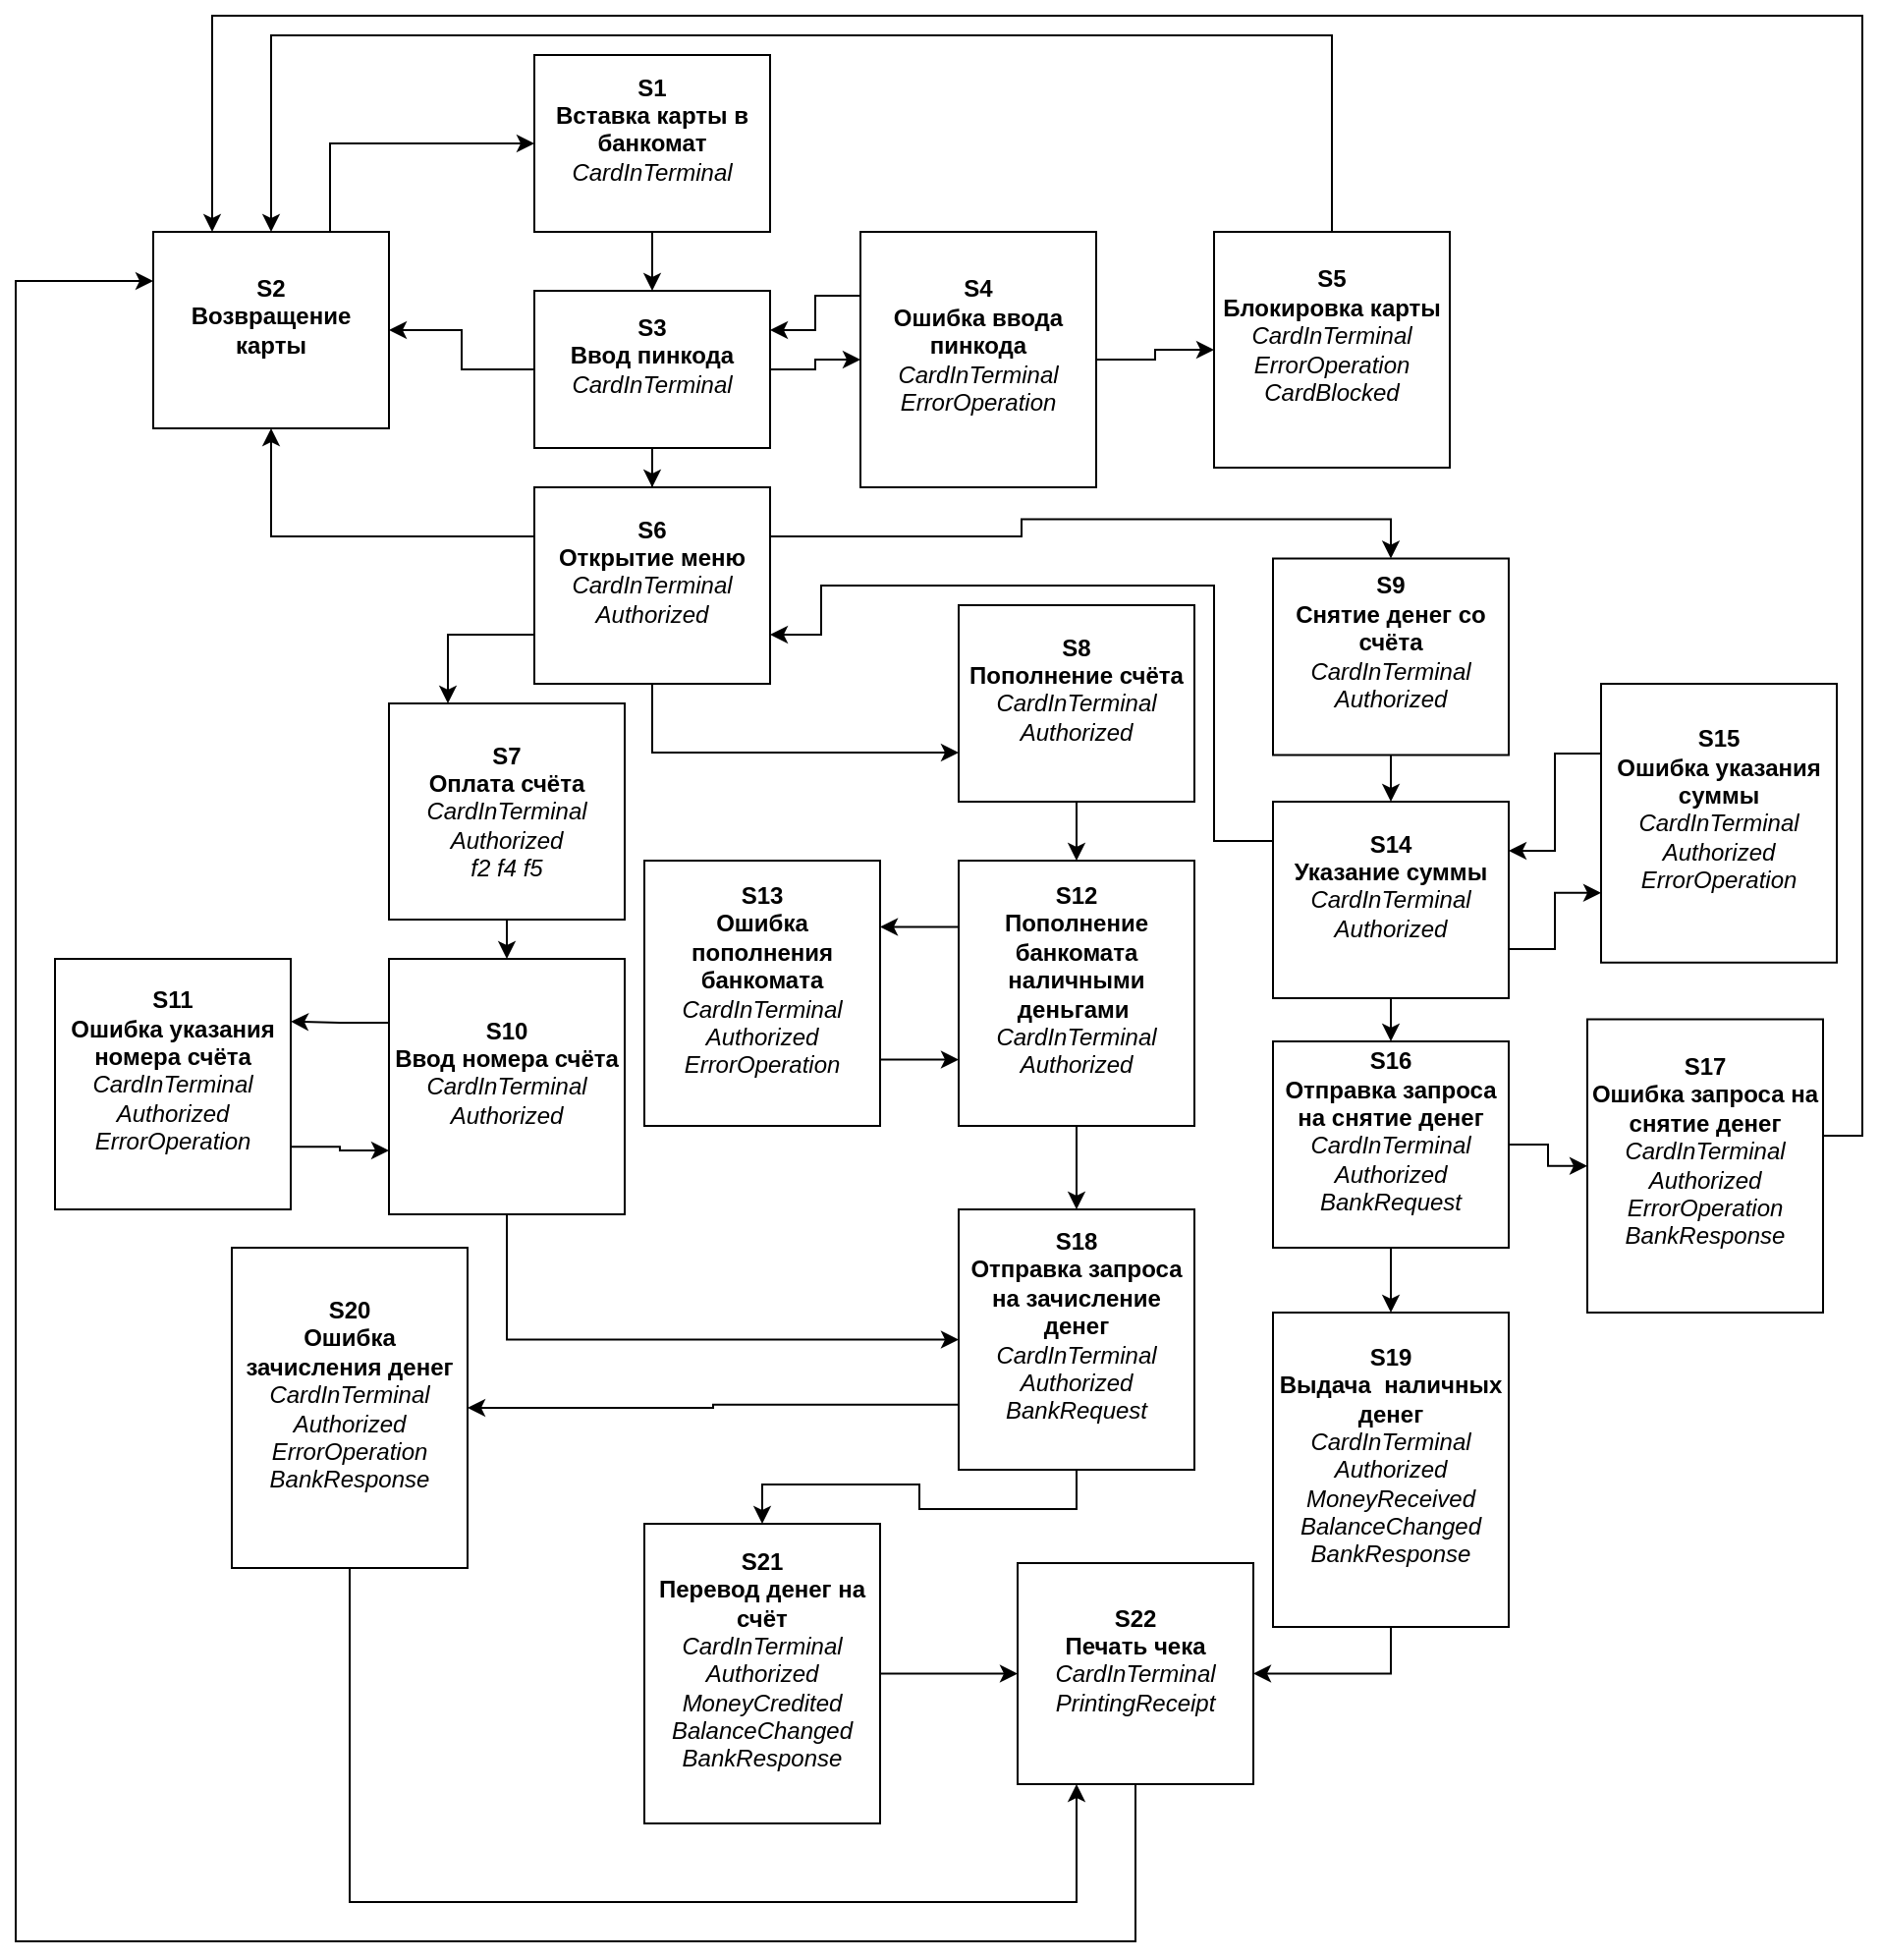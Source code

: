 <mxfile version="26.0.6">
  <diagram name="Страница — 1" id="MfmmzXRaUREnEQT_HFqd">
    <mxGraphModel dx="989" dy="514" grid="1" gridSize="10" guides="1" tooltips="1" connect="1" arrows="1" fold="1" page="1" pageScale="1" pageWidth="1000" pageHeight="1000" math="0" shadow="0">
      <root>
        <mxCell id="0" />
        <mxCell id="1" parent="0" />
        <mxCell id="fk-1AsTx806Ikf02iE31-6" value="" style="edgeStyle=orthogonalEdgeStyle;rounded=0;orthogonalLoop=1;jettySize=auto;html=1;" parent="1" source="fk-1AsTx806Ikf02iE31-1" target="fk-1AsTx806Ikf02iE31-2" edge="1">
          <mxGeometry relative="1" as="geometry" />
        </mxCell>
        <mxCell id="fk-1AsTx806Ikf02iE31-1" value="&lt;b&gt;S1&lt;/b&gt;&lt;div&gt;&lt;b&gt;Вставка карты в банкомат&lt;/b&gt;&lt;/div&gt;&lt;div&gt;&lt;i&gt;CardInTerminal&lt;/i&gt;&lt;/div&gt;&lt;div&gt;&lt;br&gt;&lt;/div&gt;" style="rounded=0;whiteSpace=wrap;html=1;" parent="1" vertex="1">
          <mxGeometry x="284" y="30" width="120" height="90" as="geometry" />
        </mxCell>
        <mxCell id="fk-1AsTx806Ikf02iE31-7" value="" style="edgeStyle=orthogonalEdgeStyle;rounded=0;orthogonalLoop=1;jettySize=auto;html=1;" parent="1" source="fk-1AsTx806Ikf02iE31-2" target="fk-1AsTx806Ikf02iE31-4" edge="1">
          <mxGeometry relative="1" as="geometry" />
        </mxCell>
        <mxCell id="fk-1AsTx806Ikf02iE31-8" value="" style="edgeStyle=orthogonalEdgeStyle;rounded=0;orthogonalLoop=1;jettySize=auto;html=1;" parent="1" source="fk-1AsTx806Ikf02iE31-2" target="fk-1AsTx806Ikf02iE31-3" edge="1">
          <mxGeometry relative="1" as="geometry" />
        </mxCell>
        <mxCell id="fk-1AsTx806Ikf02iE31-13" value="" style="edgeStyle=orthogonalEdgeStyle;rounded=0;orthogonalLoop=1;jettySize=auto;html=1;" parent="1" source="fk-1AsTx806Ikf02iE31-2" target="fk-1AsTx806Ikf02iE31-12" edge="1">
          <mxGeometry relative="1" as="geometry" />
        </mxCell>
        <mxCell id="fk-1AsTx806Ikf02iE31-2" value="&lt;b&gt;S3&lt;/b&gt;&lt;div&gt;&lt;b&gt;Ввод пинкода&lt;/b&gt;&lt;/div&gt;&lt;div&gt;&lt;i&gt;CardInTerminal&lt;/i&gt;&lt;/div&gt;&lt;div&gt;&lt;br&gt;&lt;/div&gt;" style="rounded=0;whiteSpace=wrap;html=1;" parent="1" vertex="1">
          <mxGeometry x="284" y="150" width="120" height="80" as="geometry" />
        </mxCell>
        <mxCell id="dDWNQDVlqyrd8NBQg2Ad-29" style="edgeStyle=orthogonalEdgeStyle;rounded=0;orthogonalLoop=1;jettySize=auto;html=1;exitX=0.75;exitY=0;exitDx=0;exitDy=0;entryX=0;entryY=0.5;entryDx=0;entryDy=0;" edge="1" parent="1" source="fk-1AsTx806Ikf02iE31-3" target="fk-1AsTx806Ikf02iE31-1">
          <mxGeometry relative="1" as="geometry" />
        </mxCell>
        <mxCell id="fk-1AsTx806Ikf02iE31-3" value="&lt;b&gt;S2&lt;/b&gt;&lt;div&gt;&lt;b&gt;Возвращение карты&lt;/b&gt;&lt;/div&gt;&lt;div&gt;&lt;br&gt;&lt;/div&gt;" style="rounded=0;whiteSpace=wrap;html=1;" parent="1" vertex="1">
          <mxGeometry x="90" y="120" width="120" height="100" as="geometry" />
        </mxCell>
        <mxCell id="fk-1AsTx806Ikf02iE31-9" value="" style="edgeStyle=orthogonalEdgeStyle;rounded=0;orthogonalLoop=1;jettySize=auto;html=1;" parent="1" source="fk-1AsTx806Ikf02iE31-4" target="fk-1AsTx806Ikf02iE31-5" edge="1">
          <mxGeometry relative="1" as="geometry" />
        </mxCell>
        <mxCell id="fk-1AsTx806Ikf02iE31-10" style="edgeStyle=orthogonalEdgeStyle;rounded=0;orthogonalLoop=1;jettySize=auto;html=1;exitX=0;exitY=0.25;exitDx=0;exitDy=0;entryX=1;entryY=0.25;entryDx=0;entryDy=0;" parent="1" source="fk-1AsTx806Ikf02iE31-4" target="fk-1AsTx806Ikf02iE31-2" edge="1">
          <mxGeometry relative="1" as="geometry" />
        </mxCell>
        <mxCell id="fk-1AsTx806Ikf02iE31-4" value="&lt;b&gt;S4&lt;/b&gt;&lt;div&gt;&lt;b&gt;Ошибка ввода пинкода&lt;/b&gt;&lt;/div&gt;&lt;div&gt;&lt;i&gt;CardInTerminal&lt;/i&gt;&lt;/div&gt;&lt;div&gt;&lt;i&gt;ErrorOperation&lt;/i&gt;&lt;/div&gt;&lt;div&gt;&lt;br&gt;&lt;/div&gt;" style="rounded=0;whiteSpace=wrap;html=1;" parent="1" vertex="1">
          <mxGeometry x="450" y="120" width="120" height="130" as="geometry" />
        </mxCell>
        <mxCell id="dDWNQDVlqyrd8NBQg2Ad-28" style="edgeStyle=orthogonalEdgeStyle;rounded=0;orthogonalLoop=1;jettySize=auto;html=1;exitX=0.5;exitY=0;exitDx=0;exitDy=0;entryX=0.5;entryY=0;entryDx=0;entryDy=0;" edge="1" parent="1" source="fk-1AsTx806Ikf02iE31-5" target="fk-1AsTx806Ikf02iE31-3">
          <mxGeometry relative="1" as="geometry">
            <Array as="points">
              <mxPoint x="690" y="20" />
              <mxPoint x="150" y="20" />
            </Array>
          </mxGeometry>
        </mxCell>
        <mxCell id="fk-1AsTx806Ikf02iE31-5" value="&lt;b&gt;S5&lt;/b&gt;&lt;div&gt;&lt;b&gt;Блокировка карты&lt;/b&gt;&lt;/div&gt;&lt;div&gt;&lt;div&gt;&lt;i style=&quot;background-color: transparent; color: light-dark(rgb(0, 0, 0), rgb(255, 255, 255));&quot;&gt;CardInTerminal&lt;/i&gt;&lt;/div&gt;&lt;div&gt;&lt;i style=&quot;background-color: transparent; color: light-dark(rgb(0, 0, 0), rgb(255, 255, 255));&quot;&gt;ErrorOperation&lt;/i&gt;&lt;/div&gt;&lt;/div&gt;&lt;div&gt;&lt;i&gt;CardBlocked&lt;/i&gt;&lt;/div&gt;&lt;div&gt;&lt;br&gt;&lt;/div&gt;" style="rounded=0;whiteSpace=wrap;html=1;" parent="1" vertex="1">
          <mxGeometry x="630" y="120" width="120" height="120" as="geometry" />
        </mxCell>
        <mxCell id="fk-1AsTx806Ikf02iE31-55" style="edgeStyle=orthogonalEdgeStyle;rounded=0;orthogonalLoop=1;jettySize=auto;html=1;exitX=0;exitY=0.25;exitDx=0;exitDy=0;entryX=0.5;entryY=1;entryDx=0;entryDy=0;" parent="1" source="fk-1AsTx806Ikf02iE31-12" target="fk-1AsTx806Ikf02iE31-3" edge="1">
          <mxGeometry relative="1" as="geometry" />
        </mxCell>
        <mxCell id="dDWNQDVlqyrd8NBQg2Ad-30" style="edgeStyle=orthogonalEdgeStyle;rounded=0;orthogonalLoop=1;jettySize=auto;html=1;exitX=0;exitY=0.75;exitDx=0;exitDy=0;entryX=0.25;entryY=0;entryDx=0;entryDy=0;" edge="1" parent="1" source="fk-1AsTx806Ikf02iE31-12" target="fk-1AsTx806Ikf02iE31-15">
          <mxGeometry relative="1" as="geometry" />
        </mxCell>
        <mxCell id="dDWNQDVlqyrd8NBQg2Ad-31" style="edgeStyle=orthogonalEdgeStyle;rounded=0;orthogonalLoop=1;jettySize=auto;html=1;exitX=0.5;exitY=1;exitDx=0;exitDy=0;entryX=0;entryY=0.75;entryDx=0;entryDy=0;" edge="1" parent="1" source="fk-1AsTx806Ikf02iE31-12" target="fk-1AsTx806Ikf02iE31-17">
          <mxGeometry relative="1" as="geometry" />
        </mxCell>
        <mxCell id="dDWNQDVlqyrd8NBQg2Ad-32" style="edgeStyle=orthogonalEdgeStyle;rounded=0;orthogonalLoop=1;jettySize=auto;html=1;exitX=1;exitY=0.25;exitDx=0;exitDy=0;entryX=0.5;entryY=0;entryDx=0;entryDy=0;" edge="1" parent="1" source="fk-1AsTx806Ikf02iE31-12" target="fk-1AsTx806Ikf02iE31-16">
          <mxGeometry relative="1" as="geometry" />
        </mxCell>
        <mxCell id="fk-1AsTx806Ikf02iE31-12" value="&lt;b&gt;S6&lt;/b&gt;&lt;div&gt;&lt;b&gt;Открытие меню&lt;/b&gt;&lt;/div&gt;&lt;div&gt;&lt;i style=&quot;background-color: transparent; color: light-dark(rgb(0, 0, 0), rgb(255, 255, 255));&quot;&gt;CardInTerminal&lt;/i&gt;&lt;/div&gt;&lt;div&gt;&lt;i style=&quot;background-color: transparent; color: light-dark(rgb(0, 0, 0), rgb(255, 255, 255));&quot;&gt;Authorized&lt;/i&gt;&lt;/div&gt;&lt;div&gt;&lt;br&gt;&lt;/div&gt;" style="rounded=0;whiteSpace=wrap;html=1;" parent="1" vertex="1">
          <mxGeometry x="284" y="250" width="120" height="100" as="geometry" />
        </mxCell>
        <mxCell id="fk-1AsTx806Ikf02iE31-31" style="edgeStyle=orthogonalEdgeStyle;rounded=0;orthogonalLoop=1;jettySize=auto;html=1;exitX=0.5;exitY=1;exitDx=0;exitDy=0;entryX=0.5;entryY=0;entryDx=0;entryDy=0;" parent="1" source="fk-1AsTx806Ikf02iE31-15" target="fk-1AsTx806Ikf02iE31-30" edge="1">
          <mxGeometry relative="1" as="geometry" />
        </mxCell>
        <mxCell id="fk-1AsTx806Ikf02iE31-15" value="&lt;b&gt;S7&lt;/b&gt;&lt;div&gt;&lt;b&gt;Оплата счёта&lt;/b&gt;&lt;/div&gt;&lt;div&gt;&lt;div&gt;&lt;i style=&quot;background-color: transparent; color: light-dark(rgb(0, 0, 0), rgb(255, 255, 255));&quot;&gt;CardInTerminal&lt;/i&gt;&lt;/div&gt;&lt;div&gt;&lt;i style=&quot;background-color: transparent; color: light-dark(rgb(0, 0, 0), rgb(255, 255, 255));&quot;&gt;Authorized&lt;/i&gt;&lt;/div&gt;&lt;/div&gt;&lt;div&gt;&lt;i&gt;f2 f4 f5&lt;/i&gt;&lt;i style=&quot;background-color: transparent; color: light-dark(rgb(0, 0, 0), rgb(255, 255, 255));&quot;&gt;&lt;/i&gt;&lt;/div&gt;" style="rounded=0;whiteSpace=wrap;html=1;" parent="1" vertex="1">
          <mxGeometry x="210" y="360" width="120" height="110" as="geometry" />
        </mxCell>
        <mxCell id="fk-1AsTx806Ikf02iE31-22" style="edgeStyle=orthogonalEdgeStyle;rounded=0;orthogonalLoop=1;jettySize=auto;html=1;exitX=0.5;exitY=1;exitDx=0;exitDy=0;entryX=0.5;entryY=0;entryDx=0;entryDy=0;" parent="1" source="fk-1AsTx806Ikf02iE31-16" target="fk-1AsTx806Ikf02iE31-21" edge="1">
          <mxGeometry relative="1" as="geometry" />
        </mxCell>
        <mxCell id="fk-1AsTx806Ikf02iE31-16" value="&lt;b&gt;S9&lt;/b&gt;&lt;div&gt;&lt;b&gt;Снятие денег со счёта&lt;/b&gt;&lt;/div&gt;&lt;div&gt;&lt;i&gt;CardInTerminal&lt;/i&gt;&lt;/div&gt;&lt;div&gt;&lt;i&gt;Authorized&lt;/i&gt;&lt;/div&gt;&lt;div&gt;&lt;br&gt;&lt;/div&gt;" style="rounded=0;whiteSpace=wrap;html=1;" parent="1" vertex="1">
          <mxGeometry x="660" y="286.25" width="120" height="100" as="geometry" />
        </mxCell>
        <mxCell id="dDWNQDVlqyrd8NBQg2Ad-14" style="edgeStyle=orthogonalEdgeStyle;rounded=0;orthogonalLoop=1;jettySize=auto;html=1;exitX=0.5;exitY=1;exitDx=0;exitDy=0;entryX=0.5;entryY=0;entryDx=0;entryDy=0;" edge="1" parent="1" source="fk-1AsTx806Ikf02iE31-17" target="fk-1AsTx806Ikf02iE31-28">
          <mxGeometry relative="1" as="geometry" />
        </mxCell>
        <mxCell id="fk-1AsTx806Ikf02iE31-17" value="&lt;b&gt;S8&lt;/b&gt;&lt;div&gt;&lt;b&gt;Пополнение счёта&lt;/b&gt;&lt;/div&gt;&lt;div&gt;&lt;div&gt;&lt;i&gt;CardInTerminal&lt;/i&gt;&lt;/div&gt;&lt;div&gt;&lt;i&gt;Authorized&lt;/i&gt;&lt;/div&gt;&lt;/div&gt;&lt;div&gt;&lt;br&gt;&lt;/div&gt;" style="rounded=0;whiteSpace=wrap;html=1;" parent="1" vertex="1">
          <mxGeometry x="500" y="310" width="120" height="100" as="geometry" />
        </mxCell>
        <mxCell id="fk-1AsTx806Ikf02iE31-27" style="edgeStyle=orthogonalEdgeStyle;rounded=0;orthogonalLoop=1;jettySize=auto;html=1;exitX=0.5;exitY=1;exitDx=0;exitDy=0;entryX=0.5;entryY=0;entryDx=0;entryDy=0;" parent="1" source="fk-1AsTx806Ikf02iE31-59" target="fk-1AsTx806Ikf02iE31-26" edge="1">
          <mxGeometry relative="1" as="geometry" />
        </mxCell>
        <mxCell id="fk-1AsTx806Ikf02iE31-46" style="edgeStyle=orthogonalEdgeStyle;rounded=0;orthogonalLoop=1;jettySize=auto;html=1;exitX=1;exitY=0.75;exitDx=0;exitDy=0;entryX=0;entryY=0.75;entryDx=0;entryDy=0;" parent="1" source="fk-1AsTx806Ikf02iE31-21" target="fk-1AsTx806Ikf02iE31-23" edge="1">
          <mxGeometry relative="1" as="geometry" />
        </mxCell>
        <mxCell id="fk-1AsTx806Ikf02iE31-70" style="edgeStyle=orthogonalEdgeStyle;rounded=0;orthogonalLoop=1;jettySize=auto;html=1;exitX=0;exitY=0.25;exitDx=0;exitDy=0;entryX=1;entryY=0.75;entryDx=0;entryDy=0;" parent="1" source="fk-1AsTx806Ikf02iE31-21" target="fk-1AsTx806Ikf02iE31-12" edge="1">
          <mxGeometry relative="1" as="geometry">
            <Array as="points">
              <mxPoint x="660" y="430" />
              <mxPoint x="630" y="430" />
              <mxPoint x="630" y="300" />
              <mxPoint x="430" y="300" />
              <mxPoint x="430" y="325" />
            </Array>
          </mxGeometry>
        </mxCell>
        <mxCell id="fk-1AsTx806Ikf02iE31-21" value="&lt;b&gt;S14&lt;/b&gt;&lt;div&gt;&lt;b&gt;Указание суммы&lt;/b&gt;&lt;/div&gt;&lt;div&gt;&lt;div&gt;&lt;i&gt;CardInTerminal&lt;/i&gt;&lt;/div&gt;&lt;div&gt;&lt;i&gt;Authorized&lt;/i&gt;&lt;/div&gt;&lt;/div&gt;&lt;div&gt;&lt;br&gt;&lt;/div&gt;" style="rounded=0;whiteSpace=wrap;html=1;" parent="1" vertex="1">
          <mxGeometry x="660" y="410" width="120" height="100" as="geometry" />
        </mxCell>
        <mxCell id="fk-1AsTx806Ikf02iE31-47" style="edgeStyle=orthogonalEdgeStyle;rounded=0;orthogonalLoop=1;jettySize=auto;html=1;exitX=0;exitY=0.25;exitDx=0;exitDy=0;entryX=1;entryY=0.25;entryDx=0;entryDy=0;" parent="1" source="fk-1AsTx806Ikf02iE31-23" target="fk-1AsTx806Ikf02iE31-21" edge="1">
          <mxGeometry relative="1" as="geometry" />
        </mxCell>
        <mxCell id="fk-1AsTx806Ikf02iE31-23" value="&lt;div&gt;&lt;b&gt;S15&lt;/b&gt;&lt;/div&gt;&lt;div&gt;&lt;b&gt;Ошибка указания суммы&lt;/b&gt;&lt;/div&gt;&lt;div&gt;&lt;div&gt;&lt;i&gt;CardInTerminal&lt;/i&gt;&lt;/div&gt;&lt;div&gt;&lt;i&gt;Authorized&lt;/i&gt;&lt;/div&gt;&lt;/div&gt;&lt;div&gt;&lt;div&gt;&lt;i&gt;ErrorOperation&lt;/i&gt;&lt;/div&gt;&lt;/div&gt;&lt;div&gt;&lt;br&gt;&lt;/div&gt;" style="rounded=0;whiteSpace=wrap;html=1;" parent="1" vertex="1">
          <mxGeometry x="827" y="350" width="120" height="141.88" as="geometry" />
        </mxCell>
        <mxCell id="fk-1AsTx806Ikf02iE31-44" style="edgeStyle=orthogonalEdgeStyle;rounded=0;orthogonalLoop=1;jettySize=auto;html=1;exitX=0.5;exitY=1;exitDx=0;exitDy=0;entryX=1;entryY=0.5;entryDx=0;entryDy=0;" parent="1" source="fk-1AsTx806Ikf02iE31-26" target="fk-1AsTx806Ikf02iE31-43" edge="1">
          <mxGeometry relative="1" as="geometry" />
        </mxCell>
        <mxCell id="fk-1AsTx806Ikf02iE31-26" value="&lt;b&gt;S19&lt;/b&gt;&lt;div&gt;&lt;b&gt;Выдача&amp;nbsp; наличных денег&lt;/b&gt;&lt;/div&gt;&lt;div&gt;&lt;div&gt;&lt;div&gt;&lt;i&gt;CardInTerminal&lt;/i&gt;&lt;/div&gt;&lt;div&gt;&lt;i&gt;Authorized&lt;/i&gt;&lt;/div&gt;&lt;/div&gt;&lt;div&gt;&lt;i&gt;MoneyReceived&lt;/i&gt;&lt;/div&gt;&lt;div&gt;&lt;i&gt;BalanceChanged&lt;/i&gt;&lt;/div&gt;&lt;div&gt;&lt;i&gt;BankResponse&lt;/i&gt;&lt;/div&gt;&lt;/div&gt;&lt;div&gt;&lt;br&gt;&lt;/div&gt;" style="rounded=0;whiteSpace=wrap;html=1;" parent="1" vertex="1">
          <mxGeometry x="660" y="670" width="120" height="160" as="geometry" />
        </mxCell>
        <mxCell id="fk-1AsTx806Ikf02iE31-42" style="edgeStyle=orthogonalEdgeStyle;rounded=0;orthogonalLoop=1;jettySize=auto;html=1;exitX=0.5;exitY=1;exitDx=0;exitDy=0;entryX=0.5;entryY=0;entryDx=0;entryDy=0;" parent="1" source="dDWNQDVlqyrd8NBQg2Ad-4" target="fk-1AsTx806Ikf02iE31-41" edge="1">
          <mxGeometry relative="1" as="geometry" />
        </mxCell>
        <mxCell id="dDWNQDVlqyrd8NBQg2Ad-2" style="edgeStyle=orthogonalEdgeStyle;rounded=0;orthogonalLoop=1;jettySize=auto;html=1;exitX=0;exitY=0.25;exitDx=0;exitDy=0;entryX=1;entryY=0.25;entryDx=0;entryDy=0;" edge="1" parent="1" source="fk-1AsTx806Ikf02iE31-28" target="fk-1AsTx806Ikf02iE31-37">
          <mxGeometry relative="1" as="geometry" />
        </mxCell>
        <mxCell id="fk-1AsTx806Ikf02iE31-28" value="&lt;b&gt;S12&lt;/b&gt;&lt;div&gt;&lt;b&gt;Пополнение банкомата&lt;/b&gt;&lt;/div&gt;&lt;div&gt;&lt;b style=&quot;background-color: transparent; color: light-dark(rgb(0, 0, 0), rgb(255, 255, 255));&quot;&gt;наличными деньгами&amp;nbsp;&lt;/b&gt;&lt;/div&gt;&lt;div&gt;&lt;div&gt;&lt;i&gt;CardInTerminal&lt;/i&gt;&lt;/div&gt;&lt;div&gt;&lt;i&gt;Authorized&lt;/i&gt;&lt;/div&gt;&lt;/div&gt;&lt;div&gt;&lt;br&gt;&lt;/div&gt;" style="rounded=0;whiteSpace=wrap;html=1;" parent="1" vertex="1">
          <mxGeometry x="500" y="440" width="120" height="135" as="geometry" />
        </mxCell>
        <mxCell id="dDWNQDVlqyrd8NBQg2Ad-18" style="edgeStyle=orthogonalEdgeStyle;rounded=0;orthogonalLoop=1;jettySize=auto;html=1;exitX=0.5;exitY=1;exitDx=0;exitDy=0;entryX=0;entryY=0.5;entryDx=0;entryDy=0;" edge="1" parent="1" source="fk-1AsTx806Ikf02iE31-30" target="dDWNQDVlqyrd8NBQg2Ad-4">
          <mxGeometry relative="1" as="geometry" />
        </mxCell>
        <mxCell id="dDWNQDVlqyrd8NBQg2Ad-22" style="edgeStyle=orthogonalEdgeStyle;rounded=0;orthogonalLoop=1;jettySize=auto;html=1;exitX=0;exitY=0.25;exitDx=0;exitDy=0;entryX=1;entryY=0.25;entryDx=0;entryDy=0;" edge="1" parent="1" source="fk-1AsTx806Ikf02iE31-30" target="dDWNQDVlqyrd8NBQg2Ad-6">
          <mxGeometry relative="1" as="geometry" />
        </mxCell>
        <mxCell id="fk-1AsTx806Ikf02iE31-30" value="&lt;b&gt;S10&lt;/b&gt;&lt;div&gt;&lt;b&gt;Ввод номера счёта&lt;/b&gt;&lt;/div&gt;&lt;div&gt;&lt;div&gt;&lt;i style=&quot;background-color: transparent; color: light-dark(rgb(0, 0, 0), rgb(255, 255, 255));&quot;&gt;CardInTerminal&lt;/i&gt;&lt;/div&gt;&lt;div&gt;&lt;i style=&quot;background-color: transparent; color: light-dark(rgb(0, 0, 0), rgb(255, 255, 255));&quot;&gt;Authorized&lt;/i&gt;&lt;/div&gt;&lt;/div&gt;&lt;div&gt;&lt;br&gt;&lt;/div&gt;" style="rounded=0;whiteSpace=wrap;html=1;" parent="1" vertex="1">
          <mxGeometry x="210" y="490" width="120" height="130" as="geometry" />
        </mxCell>
        <mxCell id="dDWNQDVlqyrd8NBQg2Ad-3" style="edgeStyle=orthogonalEdgeStyle;rounded=0;orthogonalLoop=1;jettySize=auto;html=1;exitX=1;exitY=0.75;exitDx=0;exitDy=0;entryX=0;entryY=0.75;entryDx=0;entryDy=0;" edge="1" parent="1" source="fk-1AsTx806Ikf02iE31-37" target="fk-1AsTx806Ikf02iE31-28">
          <mxGeometry relative="1" as="geometry" />
        </mxCell>
        <mxCell id="fk-1AsTx806Ikf02iE31-37" value="&lt;b&gt;S13&lt;/b&gt;&lt;div&gt;&lt;b&gt;Ошибка пополнения банкомата&lt;/b&gt;&lt;/div&gt;&lt;div&gt;&lt;div&gt;&lt;div&gt;&lt;i&gt;CardInTerminal&lt;/i&gt;&lt;/div&gt;&lt;div&gt;&lt;i&gt;Authorized&lt;/i&gt;&lt;/div&gt;&lt;/div&gt;&lt;div&gt;&lt;i&gt;ErrorOperation&lt;/i&gt;&lt;/div&gt;&lt;/div&gt;&lt;div&gt;&lt;br&gt;&lt;/div&gt;" style="rounded=0;whiteSpace=wrap;html=1;" parent="1" vertex="1">
          <mxGeometry x="340" y="440" width="120" height="135" as="geometry" />
        </mxCell>
        <mxCell id="fk-1AsTx806Ikf02iE31-45" style="edgeStyle=orthogonalEdgeStyle;rounded=0;orthogonalLoop=1;jettySize=auto;html=1;exitX=1;exitY=0.5;exitDx=0;exitDy=0;entryX=0;entryY=0.5;entryDx=0;entryDy=0;" parent="1" source="fk-1AsTx806Ikf02iE31-41" target="fk-1AsTx806Ikf02iE31-43" edge="1">
          <mxGeometry relative="1" as="geometry" />
        </mxCell>
        <mxCell id="fk-1AsTx806Ikf02iE31-41" value="&lt;b&gt;S21&lt;/b&gt;&lt;div&gt;&lt;b&gt;Перевод денег на счёт&lt;/b&gt;&lt;/div&gt;&lt;div&gt;&lt;div&gt;&lt;div&gt;&lt;i&gt;CardInTerminal&lt;/i&gt;&lt;/div&gt;&lt;div&gt;&lt;i&gt;Authorized&lt;/i&gt;&lt;/div&gt;&lt;/div&gt;&lt;div&gt;&lt;i&gt;MoneyCredited&lt;/i&gt;&lt;/div&gt;&lt;div&gt;&lt;i&gt;BalanceChanged&lt;/i&gt;&lt;/div&gt;&lt;div&gt;&lt;i&gt;BankResponse&lt;/i&gt;&lt;/div&gt;&lt;/div&gt;&lt;div&gt;&lt;br&gt;&lt;/div&gt;" style="rounded=0;whiteSpace=wrap;html=1;" parent="1" vertex="1">
          <mxGeometry x="340" y="777.5" width="120" height="152.5" as="geometry" />
        </mxCell>
        <mxCell id="fk-1AsTx806Ikf02iE31-63" style="edgeStyle=orthogonalEdgeStyle;rounded=0;orthogonalLoop=1;jettySize=auto;html=1;exitX=0.5;exitY=1;exitDx=0;exitDy=0;entryX=0;entryY=0.25;entryDx=0;entryDy=0;" parent="1" source="fk-1AsTx806Ikf02iE31-43" target="fk-1AsTx806Ikf02iE31-3" edge="1">
          <mxGeometry relative="1" as="geometry">
            <Array as="points">
              <mxPoint x="590" y="990" />
              <mxPoint x="20" y="990" />
              <mxPoint x="20" y="145" />
            </Array>
          </mxGeometry>
        </mxCell>
        <mxCell id="fk-1AsTx806Ikf02iE31-43" value="&lt;b&gt;S22&lt;/b&gt;&lt;div&gt;&lt;b&gt;Печать чека&lt;/b&gt;&lt;/div&gt;&lt;div&gt;&lt;div&gt;&lt;i&gt;CardInTerminal&lt;/i&gt;&lt;/div&gt;&lt;/div&gt;&lt;div&gt;&lt;i style=&quot;color: light-dark(rgb(0, 0, 0), rgb(255, 255, 255)); background-color: transparent;&quot;&gt;PrintingReceipt&lt;/i&gt;&lt;/div&gt;&lt;div&gt;&lt;br&gt;&lt;/div&gt;" style="rounded=0;whiteSpace=wrap;html=1;" parent="1" vertex="1">
          <mxGeometry x="530" y="797.5" width="120" height="112.5" as="geometry" />
        </mxCell>
        <mxCell id="fk-1AsTx806Ikf02iE31-60" value="" style="edgeStyle=orthogonalEdgeStyle;rounded=0;orthogonalLoop=1;jettySize=auto;html=1;exitX=0.5;exitY=1;exitDx=0;exitDy=0;entryX=0.5;entryY=0;entryDx=0;entryDy=0;" parent="1" source="fk-1AsTx806Ikf02iE31-21" target="fk-1AsTx806Ikf02iE31-59" edge="1">
          <mxGeometry relative="1" as="geometry">
            <mxPoint x="560" y="550" as="sourcePoint" />
            <mxPoint x="560" y="720" as="targetPoint" />
          </mxGeometry>
        </mxCell>
        <mxCell id="fk-1AsTx806Ikf02iE31-71" style="edgeStyle=orthogonalEdgeStyle;rounded=0;orthogonalLoop=1;jettySize=auto;html=1;exitX=1;exitY=0.5;exitDx=0;exitDy=0;entryX=0;entryY=0.5;entryDx=0;entryDy=0;" parent="1" source="fk-1AsTx806Ikf02iE31-59" target="fk-1AsTx806Ikf02iE31-64" edge="1">
          <mxGeometry relative="1" as="geometry" />
        </mxCell>
        <mxCell id="fk-1AsTx806Ikf02iE31-59" value="&lt;b&gt;S16&lt;/b&gt;&lt;div&gt;&lt;b&gt;Отправка запроса на снятие денег&lt;/b&gt;&lt;/div&gt;&lt;div&gt;&lt;div&gt;&lt;i&gt;CardInTerminal&lt;/i&gt;&lt;/div&gt;&lt;div&gt;&lt;i&gt;Authorized&lt;/i&gt;&lt;/div&gt;&lt;/div&gt;&lt;div&gt;&lt;i&gt;BankRequest&lt;/i&gt;&lt;/div&gt;&lt;div&gt;&lt;br&gt;&lt;/div&gt;" style="rounded=0;whiteSpace=wrap;html=1;" parent="1" vertex="1">
          <mxGeometry x="660" y="532" width="120" height="105" as="geometry" />
        </mxCell>
        <mxCell id="dDWNQDVlqyrd8NBQg2Ad-26" style="edgeStyle=orthogonalEdgeStyle;rounded=0;orthogonalLoop=1;jettySize=auto;html=1;exitX=1;exitY=0.5;exitDx=0;exitDy=0;entryX=0.25;entryY=0;entryDx=0;entryDy=0;" edge="1" parent="1" source="fk-1AsTx806Ikf02iE31-64" target="fk-1AsTx806Ikf02iE31-3">
          <mxGeometry relative="1" as="geometry">
            <Array as="points">
              <mxPoint x="940" y="580" />
              <mxPoint x="960" y="580" />
              <mxPoint x="960" y="10" />
              <mxPoint x="120" y="10" />
            </Array>
          </mxGeometry>
        </mxCell>
        <mxCell id="fk-1AsTx806Ikf02iE31-64" value="&lt;b&gt;S17&lt;/b&gt;&lt;div&gt;&lt;span style=&quot;background-color: transparent; color: light-dark(rgb(0, 0, 0), rgb(255, 255, 255));&quot;&gt;&lt;b&gt;Ошибка запроса на снятие денег&lt;/b&gt;&lt;/span&gt;&lt;/div&gt;&lt;div&gt;&lt;i style=&quot;background-color: transparent; color: light-dark(rgb(0, 0, 0), rgb(255, 255, 255));&quot;&gt;CardInTerminal&lt;/i&gt;&lt;/div&gt;&lt;div&gt;&lt;div&gt;&lt;i&gt;Authorized&lt;/i&gt;&lt;/div&gt;&lt;/div&gt;&lt;div&gt;&lt;div&gt;&lt;i&gt;ErrorOperation&lt;/i&gt;&lt;/div&gt;&lt;/div&gt;&lt;div&gt;&lt;i&gt;BankResponse&lt;/i&gt;&lt;i&gt;&lt;/i&gt;&lt;/div&gt;&lt;div&gt;&lt;br&gt;&lt;/div&gt;" style="rounded=0;whiteSpace=wrap;html=1;" parent="1" vertex="1">
          <mxGeometry x="820" y="520.75" width="120" height="149.25" as="geometry" />
        </mxCell>
        <mxCell id="dDWNQDVlqyrd8NBQg2Ad-5" value="" style="edgeStyle=orthogonalEdgeStyle;rounded=0;orthogonalLoop=1;jettySize=auto;html=1;exitX=0.5;exitY=1;exitDx=0;exitDy=0;entryX=0.5;entryY=0;entryDx=0;entryDy=0;" edge="1" parent="1" source="fk-1AsTx806Ikf02iE31-28" target="dDWNQDVlqyrd8NBQg2Ad-4">
          <mxGeometry relative="1" as="geometry">
            <mxPoint x="270" y="725" as="sourcePoint" />
            <mxPoint x="270" y="890" as="targetPoint" />
          </mxGeometry>
        </mxCell>
        <mxCell id="dDWNQDVlqyrd8NBQg2Ad-20" style="edgeStyle=orthogonalEdgeStyle;rounded=0;orthogonalLoop=1;jettySize=auto;html=1;exitX=0;exitY=0.75;exitDx=0;exitDy=0;entryX=1;entryY=0.5;entryDx=0;entryDy=0;" edge="1" parent="1" source="dDWNQDVlqyrd8NBQg2Ad-4" target="dDWNQDVlqyrd8NBQg2Ad-19">
          <mxGeometry relative="1" as="geometry" />
        </mxCell>
        <mxCell id="dDWNQDVlqyrd8NBQg2Ad-4" value="&lt;b&gt;S18&lt;/b&gt;&lt;div&gt;&lt;b&gt;Отправка запроса на зачисление денег&lt;/b&gt;&lt;/div&gt;&lt;div&gt;&lt;div&gt;&lt;i&gt;CardInTerminal&lt;/i&gt;&lt;/div&gt;&lt;div&gt;&lt;i&gt;Authorized&lt;/i&gt;&lt;/div&gt;&lt;/div&gt;&lt;div&gt;&lt;i&gt;BankRequest&lt;/i&gt;&lt;/div&gt;&lt;div&gt;&lt;br&gt;&lt;/div&gt;" style="rounded=0;whiteSpace=wrap;html=1;" vertex="1" parent="1">
          <mxGeometry x="500" y="617.5" width="120" height="132.5" as="geometry" />
        </mxCell>
        <mxCell id="dDWNQDVlqyrd8NBQg2Ad-25" style="edgeStyle=orthogonalEdgeStyle;rounded=0;orthogonalLoop=1;jettySize=auto;html=1;exitX=1;exitY=0.75;exitDx=0;exitDy=0;entryX=0;entryY=0.75;entryDx=0;entryDy=0;" edge="1" parent="1" source="dDWNQDVlqyrd8NBQg2Ad-6" target="fk-1AsTx806Ikf02iE31-30">
          <mxGeometry relative="1" as="geometry" />
        </mxCell>
        <mxCell id="dDWNQDVlqyrd8NBQg2Ad-6" value="&lt;b&gt;S11&lt;/b&gt;&lt;div&gt;&lt;b&gt;Ошибка указания номера счёта&lt;/b&gt;&lt;/div&gt;&lt;div&gt;&lt;div&gt;&lt;i&gt;CardInTerminal&lt;/i&gt;&lt;/div&gt;&lt;div&gt;&lt;i&gt;Authorized&lt;/i&gt;&lt;/div&gt;&lt;/div&gt;&lt;div&gt;&lt;div&gt;&lt;i&gt;ErrorOperation&lt;/i&gt;&lt;/div&gt;&lt;/div&gt;&lt;div&gt;&lt;br&gt;&lt;/div&gt;" style="rounded=0;whiteSpace=wrap;html=1;" vertex="1" parent="1">
          <mxGeometry x="40" y="490" width="120" height="127.5" as="geometry" />
        </mxCell>
        <mxCell id="dDWNQDVlqyrd8NBQg2Ad-24" style="edgeStyle=orthogonalEdgeStyle;rounded=0;orthogonalLoop=1;jettySize=auto;html=1;exitX=0.5;exitY=1;exitDx=0;exitDy=0;entryX=0.25;entryY=1;entryDx=0;entryDy=0;" edge="1" parent="1" source="dDWNQDVlqyrd8NBQg2Ad-19" target="fk-1AsTx806Ikf02iE31-43">
          <mxGeometry relative="1" as="geometry">
            <Array as="points">
              <mxPoint x="190" y="970" />
              <mxPoint x="560" y="970" />
            </Array>
          </mxGeometry>
        </mxCell>
        <mxCell id="dDWNQDVlqyrd8NBQg2Ad-19" value="&lt;div&gt;&lt;b&gt;S20&lt;/b&gt;&lt;/div&gt;&lt;div&gt;&lt;b&gt;Ошибка зачисления денег&lt;/b&gt;&lt;/div&gt;&lt;div&gt;&lt;div&gt;&lt;i&gt;CardInTerminal&lt;/i&gt;&lt;/div&gt;&lt;div&gt;&lt;i&gt;Authorized&lt;/i&gt;&lt;/div&gt;&lt;/div&gt;&lt;div&gt;&lt;div&gt;&lt;i&gt;ErrorOperation&lt;/i&gt;&lt;/div&gt;&lt;/div&gt;&lt;div&gt;&lt;i&gt;BankResponse&lt;/i&gt;&lt;i&gt;&lt;/i&gt;&lt;/div&gt;&lt;div&gt;&lt;br&gt;&lt;/div&gt;" style="rounded=0;whiteSpace=wrap;html=1;" vertex="1" parent="1">
          <mxGeometry x="130" y="637" width="120" height="163" as="geometry" />
        </mxCell>
      </root>
    </mxGraphModel>
  </diagram>
</mxfile>
